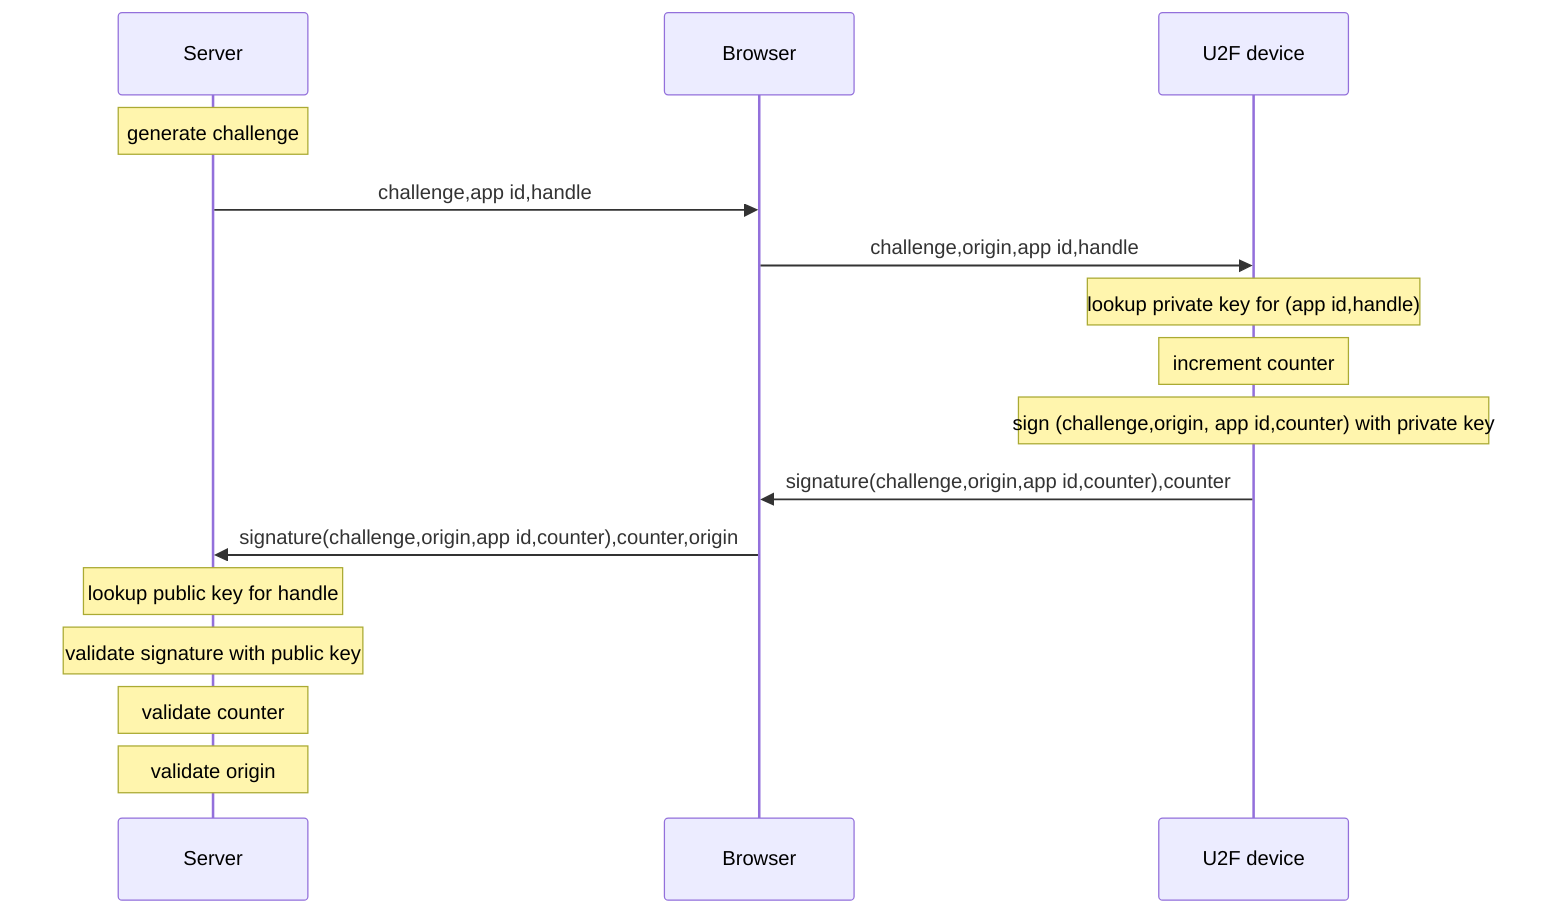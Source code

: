 sequenceDiagram
Note over Server: generate challenge
Server ->> Browser: challenge,app id,handle
Browser ->> U2F device: challenge,origin,app id,handle
Note over U2F device: lookup private key for (app id,handle)
Note over U2F device: increment counter
Note over U2F device: sign (challenge,origin, app id,counter) with private key
U2F device ->> Browser: signature(challenge,origin,app id,counter),counter
Browser ->> Server: signature(challenge,origin,app id,counter),counter,origin
Note over Server: lookup public key for handle
Note over Server: validate signature with public key
Note over Server: validate counter
Note over Server: validate origin